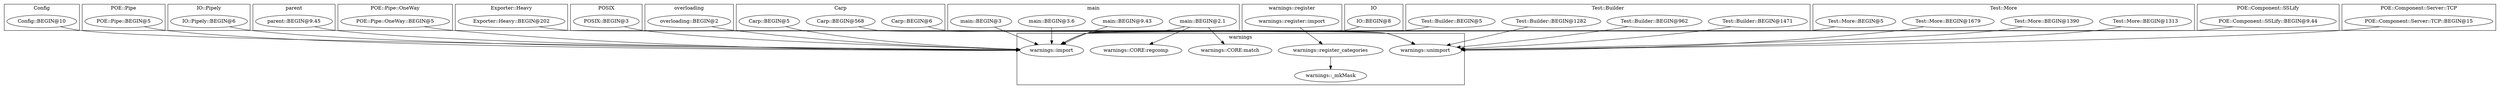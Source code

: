 digraph {
graph [overlap=false]
subgraph cluster_Config {
	label="Config";
	"Config::BEGIN@10";
}
subgraph cluster_POE_Pipe {
	label="POE::Pipe";
	"POE::Pipe::BEGIN@5";
}
subgraph cluster_IO_Pipely {
	label="IO::Pipely";
	"IO::Pipely::BEGIN@6";
}
subgraph cluster_parent {
	label="parent";
	"parent::BEGIN@9.45";
}
subgraph cluster_POE_Pipe_OneWay {
	label="POE::Pipe::OneWay";
	"POE::Pipe::OneWay::BEGIN@5";
}
subgraph cluster_Exporter_Heavy {
	label="Exporter::Heavy";
	"Exporter::Heavy::BEGIN@202";
}
subgraph cluster_POSIX {
	label="POSIX";
	"POSIX::BEGIN@3";
}
subgraph cluster_overloading {
	label="overloading";
	"overloading::BEGIN@2";
}
subgraph cluster_warnings {
	label="warnings";
	"warnings::import";
	"warnings::register_categories";
	"warnings::CORE:match";
	"warnings::_mkMask";
	"warnings::unimport";
	"warnings::CORE:regcomp";
}
subgraph cluster_Carp {
	label="Carp";
	"Carp::BEGIN@5";
	"Carp::BEGIN@568";
	"Carp::BEGIN@6";
}
subgraph cluster_main {
	label="main";
	"main::BEGIN@3";
	"main::BEGIN@9.43";
	"main::BEGIN@3.6";
	"main::BEGIN@2.1";
}
subgraph cluster_warnings_register {
	label="warnings::register";
	"warnings::register::import";
}
subgraph cluster_IO {
	label="IO";
	"IO::BEGIN@8";
}
subgraph cluster_Test_Builder {
	label="Test::Builder";
	"Test::Builder::BEGIN@1471";
	"Test::Builder::BEGIN@5";
	"Test::Builder::BEGIN@962";
	"Test::Builder::BEGIN@1282";
}
subgraph cluster_Test_More {
	label="Test::More";
	"Test::More::BEGIN@1313";
	"Test::More::BEGIN@1390";
	"Test::More::BEGIN@5";
	"Test::More::BEGIN@1679";
}
subgraph cluster_POE_Component_SSLify {
	label="POE::Component::SSLify";
	"POE::Component::SSLify::BEGIN@9.44";
}
subgraph cluster_POE_Component_Server_TCP {
	label="POE::Component::Server::TCP";
	"POE::Component::Server::TCP::BEGIN@15";
}
"warnings::register::import" -> "warnings::register_categories";
"main::BEGIN@2.1" -> "warnings::CORE:match";
"parent::BEGIN@9.45" -> "warnings::import";
"POSIX::BEGIN@3" -> "warnings::import";
"IO::Pipely::BEGIN@6" -> "warnings::import";
"main::BEGIN@9.43" -> "warnings::import";
"Carp::BEGIN@5" -> "warnings::import";
"main::BEGIN@2.1" -> "warnings::import";
"IO::BEGIN@8" -> "warnings::import";
"Config::BEGIN@10" -> "warnings::import";
"main::BEGIN@3.6" -> "warnings::import";
"POE::Pipe::OneWay::BEGIN@5" -> "warnings::import";
"overloading::BEGIN@2" -> "warnings::import";
"Test::More::BEGIN@5" -> "warnings::import";
"main::BEGIN@3" -> "warnings::import";
"POE::Pipe::BEGIN@5" -> "warnings::import";
"POE::Component::SSLify::BEGIN@9.44" -> "warnings::import";
"Test::Builder::BEGIN@5" -> "warnings::import";
"warnings::register_categories" -> "warnings::_mkMask";
"main::BEGIN@2.1" -> "warnings::CORE:regcomp";
"Test::More::BEGIN@1313" -> "warnings::unimport";
"Carp::BEGIN@568" -> "warnings::unimport";
"POE::Component::Server::TCP::BEGIN@15" -> "warnings::unimport";
"Test::Builder::BEGIN@962" -> "warnings::unimport";
"Exporter::Heavy::BEGIN@202" -> "warnings::unimport";
"Carp::BEGIN@6" -> "warnings::unimport";
"Test::Builder::BEGIN@1471" -> "warnings::unimport";
"Test::More::BEGIN@1390" -> "warnings::unimport";
"Test::More::BEGIN@1679" -> "warnings::unimport";
"Test::Builder::BEGIN@1282" -> "warnings::unimport";
}
